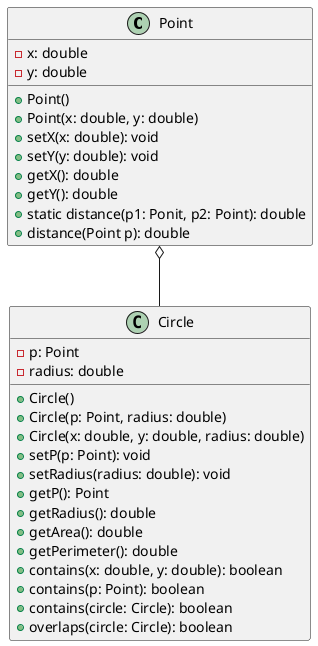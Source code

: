 @startuml challenge
class Point {
    -x: double
    -y: double
    +Point()
    +Point(x: double, y: double)
    +setX(x: double): void
    +setY(y: double): void
    +getX(): double
    +getY(): double
    + static distance(p1: Ponit, p2: Point): double
    + distance(Point p): double
}

class Circle {
    -p: Point
    -radius: double
    +Circle()
    +Circle(p: Point, radius: double)
    +Circle(x: double, y: double, radius: double)
    +setP(p: Point): void
    +setRadius(radius: double): void
    +getP(): Point
    +getRadius(): double
    +getArea(): double
    +getPerimeter(): double
    +contains(x: double, y: double): boolean
    +contains(p: Point): boolean
    +contains(circle: Circle): boolean
    +overlaps(circle: Circle): boolean
}

Point o-- Circle
@enduml